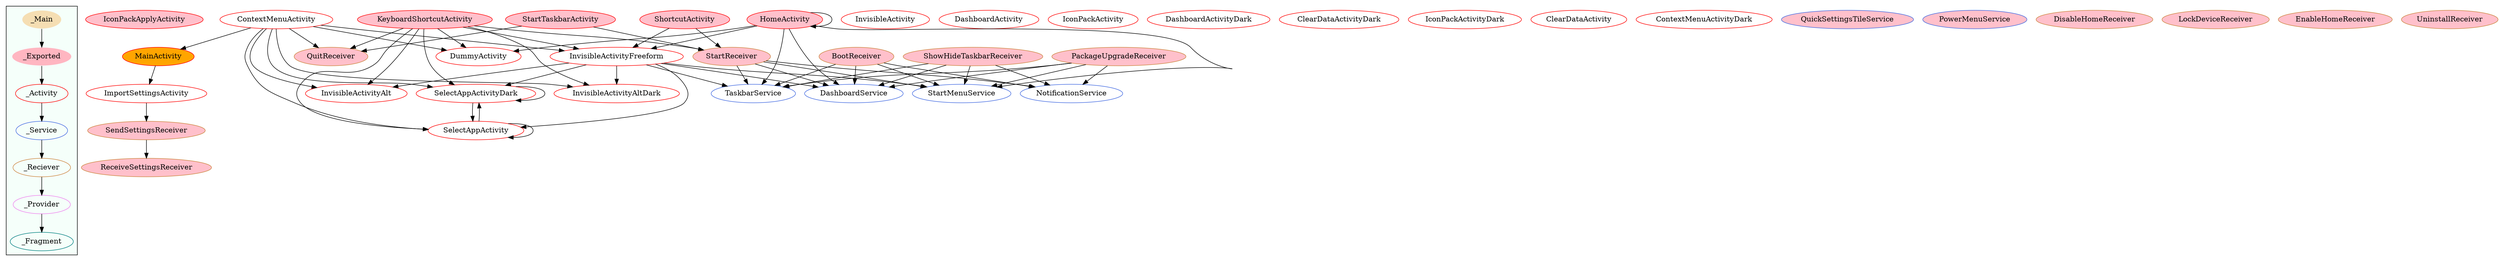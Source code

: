 digraph G {
subgraph cluster_legend{ 
bgcolor=mintcream;
_Activity[color = red];
_Service[color = royalblue];
_Provider[color = violet];
_Reciever[color = peru];
_Fragment[color = teal];
_Main[style=filled, fillcolor=wheat, color = mintcream];
_Exported[style=filled, fillcolor=lightpink, color = mintcream];
_Main -> _Exported -> _Activity -> _Service -> _Reciever -> _Provider -> _Fragment; 
}
IconPackApplyActivity[style=filled, fillcolor=pink, color = red];
InvisibleActivityAlt[color = red];
SelectAppActivityDark[color = red];
ContextMenuActivity[color = red];
MainActivity[style=filled, fillcolor=orange, color = red];
InvisibleActivity[color = red];
StartTaskbarActivity[style=filled, fillcolor=pink, color = red];
SelectAppActivity[color = red];
DashboardActivity[color = red];
IconPackActivity[color = red];
DashboardActivityDark[color = red];
KeyboardShortcutActivity[style=filled, fillcolor=pink, color = red];
ClearDataActivityDark[color = red];
IconPackActivityDark[color = red];
ClearDataActivity[color = red];
ShortcutActivity[style=filled, fillcolor=pink, color = red];
InvisibleActivityFreeform[color = red];
DummyActivity[color = red];
InvisibleActivityAltDark[color = red];
ContextMenuActivityDark[color = red];
HomeActivity[style=filled, fillcolor=pink, color = red];
ImportSettingsActivity[color = red];
TaskbarService[color = royalblue];
DashboardService[color = royalblue];
StartMenuService[color = royalblue];
QuickSettingsTileService[style=filled, fillcolor=pink, color = royalblue];
NotificationService[color = royalblue];
PowerMenuService[style=filled, fillcolor=pink, color = royalblue];
DisableHomeReceiver[style=filled, fillcolor=pink, color = peru];
QuitReceiver[style=filled, fillcolor=pink, color = peru];
SendSettingsReceiver[style=filled, fillcolor=pink, color = peru];
PackageUpgradeReceiver[style=filled, fillcolor=pink, color = peru];
LockDeviceReceiver[style=filled, fillcolor=pink, color = peru];
ReceiveSettingsReceiver[style=filled, fillcolor=pink, color = peru];
StartReceiver[style=filled, fillcolor=pink, color = peru];
EnableHomeReceiver[style=filled, fillcolor=pink, color = peru];
ShowHideTaskbarReceiver[style=filled, fillcolor=pink, color = peru];
BootReceiver[style=filled, fillcolor=pink, color = peru];
UninstallReceiver[style=filled, fillcolor=pink, color = peru];
SelectAppActivityDark->SelectAppActivityDark;
SelectAppActivityDark->SelectAppActivity;
SendSettingsReceiver->ReceiveSettingsReceiver;
PackageUpgradeReceiver->NotificationService;
PackageUpgradeReceiver->StartMenuService;
PackageUpgradeReceiver->DashboardService;
PackageUpgradeReceiver->TaskbarService;
ContextMenuActivity->SelectAppActivity;
ContextMenuActivity->QuitReceiver;
ContextMenuActivity->MainActivity;
ContextMenuActivity->InvisibleActivityFreeform;
ContextMenuActivity->InvisibleActivityAltDark;
ContextMenuActivity->InvisibleActivityAlt;
ContextMenuActivity->DummyActivity;
ContextMenuActivity->SelectAppActivityDark;
MainActivity->ImportSettingsActivity;
StartTaskbarActivity->StartReceiver;
StartTaskbarActivity->QuitReceiver;
StartReceiver->NotificationService;
StartReceiver->TaskbarService;
StartReceiver->DashboardService;
StartReceiver->StartMenuService;
ShowHideTaskbarReceiver->NotificationService;
ShowHideTaskbarReceiver->DashboardService;
ShowHideTaskbarReceiver->StartMenuService;
ShowHideTaskbarReceiver->TaskbarService;
BootReceiver->NotificationService;
BootReceiver->StartMenuService;
BootReceiver->DashboardService;
BootReceiver->TaskbarService;
SelectAppActivity->SelectAppActivity;
SelectAppActivity->SelectAppActivityDark;
KeyboardShortcutActivity->InvisibleActivityAltDark;
KeyboardShortcutActivity->InvisibleActivityFreeform;
KeyboardShortcutActivity->SelectAppActivity;
KeyboardShortcutActivity->InvisibleActivityAlt;
KeyboardShortcutActivity->SelectAppActivityDark;
KeyboardShortcutActivity->DummyActivity;
KeyboardShortcutActivity->QuitReceiver;
KeyboardShortcutActivity->StartReceiver;
ShortcutActivity->InvisibleActivityFreeform;
ShortcutActivity->StartReceiver;
InvisibleActivityFreeform->SelectAppActivity;
InvisibleActivityFreeform->SelectAppActivityDark;
InvisibleActivityFreeform->StartMenuService;
InvisibleActivityFreeform->InvisibleActivityAltDark;
InvisibleActivityFreeform->InvisibleActivityAlt;
InvisibleActivityFreeform->TaskbarService;
InvisibleActivityFreeform->DashboardService;
HomeActivity->InvisibleActivityFreeform;
HomeActivity->StartMenuService;
HomeActivity->TaskbarService;
HomeActivity->DummyActivity;
HomeActivity->DashboardService;
HomeActivity->HomeActivity;
ImportSettingsActivity->SendSettingsReceiver;
}
